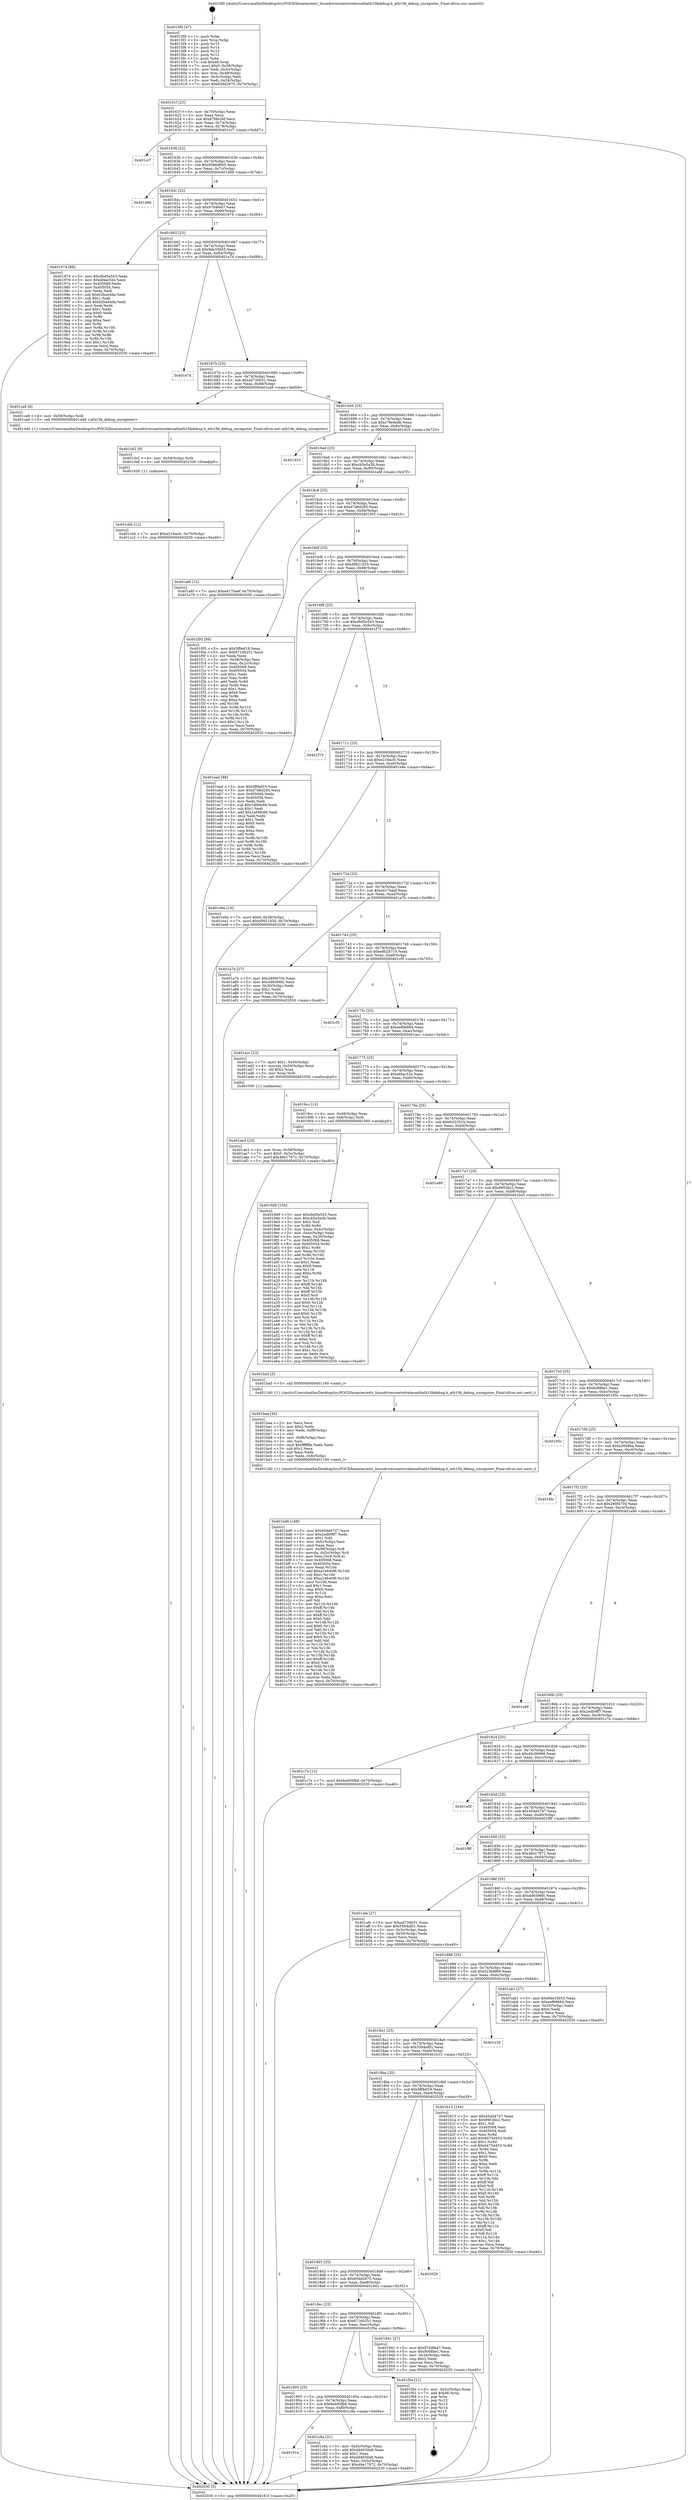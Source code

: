 digraph "0x4015f0" {
  label = "0x4015f0 (/mnt/c/Users/mathe/Desktop/tcc/POCII/binaries/extr_linuxdriversnetwirelessathath10kdebug.h_ath10k_debug_unregister_Final-ollvm.out::main(0))"
  labelloc = "t"
  node[shape=record]

  Entry [label="",width=0.3,height=0.3,shape=circle,fillcolor=black,style=filled]
  "0x40161f" [label="{
     0x40161f [23]\l
     | [instrs]\l
     &nbsp;&nbsp;0x40161f \<+3\>: mov -0x70(%rbp),%eax\l
     &nbsp;&nbsp;0x401622 \<+2\>: mov %eax,%ecx\l
     &nbsp;&nbsp;0x401624 \<+6\>: sub $0x87fdb26f,%ecx\l
     &nbsp;&nbsp;0x40162a \<+3\>: mov %eax,-0x74(%rbp)\l
     &nbsp;&nbsp;0x40162d \<+3\>: mov %ecx,-0x78(%rbp)\l
     &nbsp;&nbsp;0x401630 \<+6\>: je 0000000000401cc7 \<main+0x6d7\>\l
  }"]
  "0x401cc7" [label="{
     0x401cc7\l
  }", style=dashed]
  "0x401636" [label="{
     0x401636 [22]\l
     | [instrs]\l
     &nbsp;&nbsp;0x401636 \<+5\>: jmp 000000000040163b \<main+0x4b\>\l
     &nbsp;&nbsp;0x40163b \<+3\>: mov -0x74(%rbp),%eax\l
     &nbsp;&nbsp;0x40163e \<+5\>: sub $0x9566d605,%eax\l
     &nbsp;&nbsp;0x401643 \<+3\>: mov %eax,-0x7c(%rbp)\l
     &nbsp;&nbsp;0x401646 \<+6\>: je 0000000000401d96 \<main+0x7a6\>\l
  }"]
  Exit [label="",width=0.3,height=0.3,shape=circle,fillcolor=black,style=filled,peripheries=2]
  "0x401d96" [label="{
     0x401d96\l
  }", style=dashed]
  "0x40164c" [label="{
     0x40164c [22]\l
     | [instrs]\l
     &nbsp;&nbsp;0x40164c \<+5\>: jmp 0000000000401651 \<main+0x61\>\l
     &nbsp;&nbsp;0x401651 \<+3\>: mov -0x74(%rbp),%eax\l
     &nbsp;&nbsp;0x401654 \<+5\>: sub $0x97d4fe47,%eax\l
     &nbsp;&nbsp;0x401659 \<+3\>: mov %eax,-0x80(%rbp)\l
     &nbsp;&nbsp;0x40165c \<+6\>: je 0000000000401974 \<main+0x384\>\l
  }"]
  "0x401cbb" [label="{
     0x401cbb [12]\l
     | [instrs]\l
     &nbsp;&nbsp;0x401cbb \<+7\>: movl $0xe216acfc,-0x70(%rbp)\l
     &nbsp;&nbsp;0x401cc2 \<+5\>: jmp 0000000000402030 \<main+0xa40\>\l
  }"]
  "0x401974" [label="{
     0x401974 [88]\l
     | [instrs]\l
     &nbsp;&nbsp;0x401974 \<+5\>: mov $0xdbd5e543,%eax\l
     &nbsp;&nbsp;0x401979 \<+5\>: mov $0xef4ac52e,%ecx\l
     &nbsp;&nbsp;0x40197e \<+7\>: mov 0x405068,%edx\l
     &nbsp;&nbsp;0x401985 \<+7\>: mov 0x405054,%esi\l
     &nbsp;&nbsp;0x40198c \<+2\>: mov %edx,%edi\l
     &nbsp;&nbsp;0x40198e \<+6\>: sub $0xb2ba44da,%edi\l
     &nbsp;&nbsp;0x401994 \<+3\>: sub $0x1,%edi\l
     &nbsp;&nbsp;0x401997 \<+6\>: add $0xb2ba44da,%edi\l
     &nbsp;&nbsp;0x40199d \<+3\>: imul %edi,%edx\l
     &nbsp;&nbsp;0x4019a0 \<+3\>: and $0x1,%edx\l
     &nbsp;&nbsp;0x4019a3 \<+3\>: cmp $0x0,%edx\l
     &nbsp;&nbsp;0x4019a6 \<+4\>: sete %r8b\l
     &nbsp;&nbsp;0x4019aa \<+3\>: cmp $0xa,%esi\l
     &nbsp;&nbsp;0x4019ad \<+4\>: setl %r9b\l
     &nbsp;&nbsp;0x4019b1 \<+3\>: mov %r8b,%r10b\l
     &nbsp;&nbsp;0x4019b4 \<+3\>: and %r9b,%r10b\l
     &nbsp;&nbsp;0x4019b7 \<+3\>: xor %r9b,%r8b\l
     &nbsp;&nbsp;0x4019ba \<+3\>: or %r8b,%r10b\l
     &nbsp;&nbsp;0x4019bd \<+4\>: test $0x1,%r10b\l
     &nbsp;&nbsp;0x4019c1 \<+3\>: cmovne %ecx,%eax\l
     &nbsp;&nbsp;0x4019c4 \<+3\>: mov %eax,-0x70(%rbp)\l
     &nbsp;&nbsp;0x4019c7 \<+5\>: jmp 0000000000402030 \<main+0xa40\>\l
  }"]
  "0x401662" [label="{
     0x401662 [25]\l
     | [instrs]\l
     &nbsp;&nbsp;0x401662 \<+5\>: jmp 0000000000401667 \<main+0x77\>\l
     &nbsp;&nbsp;0x401667 \<+3\>: mov -0x74(%rbp),%eax\l
     &nbsp;&nbsp;0x40166a \<+5\>: sub $0x9de33b55,%eax\l
     &nbsp;&nbsp;0x40166f \<+6\>: mov %eax,-0x84(%rbp)\l
     &nbsp;&nbsp;0x401675 \<+6\>: je 0000000000401e7d \<main+0x88d\>\l
  }"]
  "0x401cb2" [label="{
     0x401cb2 [9]\l
     | [instrs]\l
     &nbsp;&nbsp;0x401cb2 \<+4\>: mov -0x58(%rbp),%rdi\l
     &nbsp;&nbsp;0x401cb6 \<+5\>: call 0000000000401030 \<free@plt\>\l
     | [calls]\l
     &nbsp;&nbsp;0x401030 \{1\} (unknown)\l
  }"]
  "0x401e7d" [label="{
     0x401e7d\l
  }", style=dashed]
  "0x40167b" [label="{
     0x40167b [25]\l
     | [instrs]\l
     &nbsp;&nbsp;0x40167b \<+5\>: jmp 0000000000401680 \<main+0x90\>\l
     &nbsp;&nbsp;0x401680 \<+3\>: mov -0x74(%rbp),%eax\l
     &nbsp;&nbsp;0x401683 \<+5\>: sub $0xad726b31,%eax\l
     &nbsp;&nbsp;0x401688 \<+6\>: mov %eax,-0x88(%rbp)\l
     &nbsp;&nbsp;0x40168e \<+6\>: je 0000000000401ca9 \<main+0x6b9\>\l
  }"]
  "0x40191e" [label="{
     0x40191e\l
  }", style=dashed]
  "0x401ca9" [label="{
     0x401ca9 [9]\l
     | [instrs]\l
     &nbsp;&nbsp;0x401ca9 \<+4\>: mov -0x58(%rbp),%rdi\l
     &nbsp;&nbsp;0x401cad \<+5\>: call 0000000000401440 \<ath10k_debug_unregister\>\l
     | [calls]\l
     &nbsp;&nbsp;0x401440 \{1\} (/mnt/c/Users/mathe/Desktop/tcc/POCII/binaries/extr_linuxdriversnetwirelessathath10kdebug.h_ath10k_debug_unregister_Final-ollvm.out::ath10k_debug_unregister)\l
  }"]
  "0x401694" [label="{
     0x401694 [25]\l
     | [instrs]\l
     &nbsp;&nbsp;0x401694 \<+5\>: jmp 0000000000401699 \<main+0xa9\>\l
     &nbsp;&nbsp;0x401699 \<+3\>: mov -0x74(%rbp),%eax\l
     &nbsp;&nbsp;0x40169c \<+5\>: sub $0xc79e4edb,%eax\l
     &nbsp;&nbsp;0x4016a1 \<+6\>: mov %eax,-0x8c(%rbp)\l
     &nbsp;&nbsp;0x4016a7 \<+6\>: je 0000000000401d10 \<main+0x720\>\l
  }"]
  "0x401c8a" [label="{
     0x401c8a [31]\l
     | [instrs]\l
     &nbsp;&nbsp;0x401c8a \<+3\>: mov -0x5c(%rbp),%eax\l
     &nbsp;&nbsp;0x401c8d \<+5\>: add $0xdd4030a8,%eax\l
     &nbsp;&nbsp;0x401c92 \<+3\>: add $0x1,%eax\l
     &nbsp;&nbsp;0x401c95 \<+5\>: sub $0xdd4030a8,%eax\l
     &nbsp;&nbsp;0x401c9a \<+3\>: mov %eax,-0x5c(%rbp)\l
     &nbsp;&nbsp;0x401c9d \<+7\>: movl $0x48e17872,-0x70(%rbp)\l
     &nbsp;&nbsp;0x401ca4 \<+5\>: jmp 0000000000402030 \<main+0xa40\>\l
  }"]
  "0x401d10" [label="{
     0x401d10\l
  }", style=dashed]
  "0x4016ad" [label="{
     0x4016ad [25]\l
     | [instrs]\l
     &nbsp;&nbsp;0x4016ad \<+5\>: jmp 00000000004016b2 \<main+0xc2\>\l
     &nbsp;&nbsp;0x4016b2 \<+3\>: mov -0x74(%rbp),%eax\l
     &nbsp;&nbsp;0x4016b5 \<+5\>: sub $0xcb5e5a3b,%eax\l
     &nbsp;&nbsp;0x4016ba \<+6\>: mov %eax,-0x90(%rbp)\l
     &nbsp;&nbsp;0x4016c0 \<+6\>: je 0000000000401a6f \<main+0x47f\>\l
  }"]
  "0x401905" [label="{
     0x401905 [25]\l
     | [instrs]\l
     &nbsp;&nbsp;0x401905 \<+5\>: jmp 000000000040190a \<main+0x31a\>\l
     &nbsp;&nbsp;0x40190a \<+3\>: mov -0x74(%rbp),%eax\l
     &nbsp;&nbsp;0x40190d \<+5\>: sub $0x6a495fb8,%eax\l
     &nbsp;&nbsp;0x401912 \<+6\>: mov %eax,-0xf0(%rbp)\l
     &nbsp;&nbsp;0x401918 \<+6\>: je 0000000000401c8a \<main+0x69a\>\l
  }"]
  "0x401a6f" [label="{
     0x401a6f [12]\l
     | [instrs]\l
     &nbsp;&nbsp;0x401a6f \<+7\>: movl $0xe417baef,-0x70(%rbp)\l
     &nbsp;&nbsp;0x401a76 \<+5\>: jmp 0000000000402030 \<main+0xa40\>\l
  }"]
  "0x4016c6" [label="{
     0x4016c6 [25]\l
     | [instrs]\l
     &nbsp;&nbsp;0x4016c6 \<+5\>: jmp 00000000004016cb \<main+0xdb\>\l
     &nbsp;&nbsp;0x4016cb \<+3\>: mov -0x74(%rbp),%eax\l
     &nbsp;&nbsp;0x4016ce \<+5\>: sub $0xd7d6d285,%eax\l
     &nbsp;&nbsp;0x4016d3 \<+6\>: mov %eax,-0x94(%rbp)\l
     &nbsp;&nbsp;0x4016d9 \<+6\>: je 0000000000401f05 \<main+0x915\>\l
  }"]
  "0x401f5e" [label="{
     0x401f5e [21]\l
     | [instrs]\l
     &nbsp;&nbsp;0x401f5e \<+3\>: mov -0x2c(%rbp),%eax\l
     &nbsp;&nbsp;0x401f61 \<+7\>: add $0xe8,%rsp\l
     &nbsp;&nbsp;0x401f68 \<+1\>: pop %rbx\l
     &nbsp;&nbsp;0x401f69 \<+2\>: pop %r12\l
     &nbsp;&nbsp;0x401f6b \<+2\>: pop %r13\l
     &nbsp;&nbsp;0x401f6d \<+2\>: pop %r14\l
     &nbsp;&nbsp;0x401f6f \<+2\>: pop %r15\l
     &nbsp;&nbsp;0x401f71 \<+1\>: pop %rbp\l
     &nbsp;&nbsp;0x401f72 \<+1\>: ret\l
  }"]
  "0x401f05" [label="{
     0x401f05 [89]\l
     | [instrs]\l
     &nbsp;&nbsp;0x401f05 \<+5\>: mov $0x5ff4ef19,%eax\l
     &nbsp;&nbsp;0x401f0a \<+5\>: mov $0x67160251,%ecx\l
     &nbsp;&nbsp;0x401f0f \<+2\>: xor %edx,%edx\l
     &nbsp;&nbsp;0x401f11 \<+3\>: mov -0x38(%rbp),%esi\l
     &nbsp;&nbsp;0x401f14 \<+3\>: mov %esi,-0x2c(%rbp)\l
     &nbsp;&nbsp;0x401f17 \<+7\>: mov 0x405068,%esi\l
     &nbsp;&nbsp;0x401f1e \<+7\>: mov 0x405054,%edi\l
     &nbsp;&nbsp;0x401f25 \<+3\>: sub $0x1,%edx\l
     &nbsp;&nbsp;0x401f28 \<+3\>: mov %esi,%r8d\l
     &nbsp;&nbsp;0x401f2b \<+3\>: add %edx,%r8d\l
     &nbsp;&nbsp;0x401f2e \<+4\>: imul %r8d,%esi\l
     &nbsp;&nbsp;0x401f32 \<+3\>: and $0x1,%esi\l
     &nbsp;&nbsp;0x401f35 \<+3\>: cmp $0x0,%esi\l
     &nbsp;&nbsp;0x401f38 \<+4\>: sete %r9b\l
     &nbsp;&nbsp;0x401f3c \<+3\>: cmp $0xa,%edi\l
     &nbsp;&nbsp;0x401f3f \<+4\>: setl %r10b\l
     &nbsp;&nbsp;0x401f43 \<+3\>: mov %r9b,%r11b\l
     &nbsp;&nbsp;0x401f46 \<+3\>: and %r10b,%r11b\l
     &nbsp;&nbsp;0x401f49 \<+3\>: xor %r10b,%r9b\l
     &nbsp;&nbsp;0x401f4c \<+3\>: or %r9b,%r11b\l
     &nbsp;&nbsp;0x401f4f \<+4\>: test $0x1,%r11b\l
     &nbsp;&nbsp;0x401f53 \<+3\>: cmovne %ecx,%eax\l
     &nbsp;&nbsp;0x401f56 \<+3\>: mov %eax,-0x70(%rbp)\l
     &nbsp;&nbsp;0x401f59 \<+5\>: jmp 0000000000402030 \<main+0xa40\>\l
  }"]
  "0x4016df" [label="{
     0x4016df [25]\l
     | [instrs]\l
     &nbsp;&nbsp;0x4016df \<+5\>: jmp 00000000004016e4 \<main+0xf4\>\l
     &nbsp;&nbsp;0x4016e4 \<+3\>: mov -0x74(%rbp),%eax\l
     &nbsp;&nbsp;0x4016e7 \<+5\>: sub $0xd9921b35,%eax\l
     &nbsp;&nbsp;0x4016ec \<+6\>: mov %eax,-0x98(%rbp)\l
     &nbsp;&nbsp;0x4016f2 \<+6\>: je 0000000000401ead \<main+0x8bd\>\l
  }"]
  "0x401bd6" [label="{
     0x401bd6 [168]\l
     | [instrs]\l
     &nbsp;&nbsp;0x401bd6 \<+5\>: mov $0x45dd4747,%ecx\l
     &nbsp;&nbsp;0x401bdb \<+5\>: mov $0x2edb9ff7,%edx\l
     &nbsp;&nbsp;0x401be0 \<+3\>: mov $0x1,%dil\l
     &nbsp;&nbsp;0x401be3 \<+6\>: mov -0xfc(%rbp),%esi\l
     &nbsp;&nbsp;0x401be9 \<+3\>: imul %eax,%esi\l
     &nbsp;&nbsp;0x401bec \<+4\>: mov -0x58(%rbp),%r8\l
     &nbsp;&nbsp;0x401bf0 \<+4\>: movslq -0x5c(%rbp),%r9\l
     &nbsp;&nbsp;0x401bf4 \<+4\>: mov %esi,(%r8,%r9,4)\l
     &nbsp;&nbsp;0x401bf8 \<+7\>: mov 0x405068,%eax\l
     &nbsp;&nbsp;0x401bff \<+7\>: mov 0x405054,%esi\l
     &nbsp;&nbsp;0x401c06 \<+3\>: mov %eax,%r10d\l
     &nbsp;&nbsp;0x401c09 \<+7\>: add $0xa14640f6,%r10d\l
     &nbsp;&nbsp;0x401c10 \<+4\>: sub $0x1,%r10d\l
     &nbsp;&nbsp;0x401c14 \<+7\>: sub $0xa14640f6,%r10d\l
     &nbsp;&nbsp;0x401c1b \<+4\>: imul %r10d,%eax\l
     &nbsp;&nbsp;0x401c1f \<+3\>: and $0x1,%eax\l
     &nbsp;&nbsp;0x401c22 \<+3\>: cmp $0x0,%eax\l
     &nbsp;&nbsp;0x401c25 \<+4\>: sete %r11b\l
     &nbsp;&nbsp;0x401c29 \<+3\>: cmp $0xa,%esi\l
     &nbsp;&nbsp;0x401c2c \<+3\>: setl %bl\l
     &nbsp;&nbsp;0x401c2f \<+3\>: mov %r11b,%r14b\l
     &nbsp;&nbsp;0x401c32 \<+4\>: xor $0xff,%r14b\l
     &nbsp;&nbsp;0x401c36 \<+3\>: mov %bl,%r15b\l
     &nbsp;&nbsp;0x401c39 \<+4\>: xor $0xff,%r15b\l
     &nbsp;&nbsp;0x401c3d \<+4\>: xor $0x0,%dil\l
     &nbsp;&nbsp;0x401c41 \<+3\>: mov %r14b,%r12b\l
     &nbsp;&nbsp;0x401c44 \<+4\>: and $0x0,%r12b\l
     &nbsp;&nbsp;0x401c48 \<+3\>: and %dil,%r11b\l
     &nbsp;&nbsp;0x401c4b \<+3\>: mov %r15b,%r13b\l
     &nbsp;&nbsp;0x401c4e \<+4\>: and $0x0,%r13b\l
     &nbsp;&nbsp;0x401c52 \<+3\>: and %dil,%bl\l
     &nbsp;&nbsp;0x401c55 \<+3\>: or %r11b,%r12b\l
     &nbsp;&nbsp;0x401c58 \<+3\>: or %bl,%r13b\l
     &nbsp;&nbsp;0x401c5b \<+3\>: xor %r13b,%r12b\l
     &nbsp;&nbsp;0x401c5e \<+3\>: or %r15b,%r14b\l
     &nbsp;&nbsp;0x401c61 \<+4\>: xor $0xff,%r14b\l
     &nbsp;&nbsp;0x401c65 \<+4\>: or $0x0,%dil\l
     &nbsp;&nbsp;0x401c69 \<+3\>: and %dil,%r14b\l
     &nbsp;&nbsp;0x401c6c \<+3\>: or %r14b,%r12b\l
     &nbsp;&nbsp;0x401c6f \<+4\>: test $0x1,%r12b\l
     &nbsp;&nbsp;0x401c73 \<+3\>: cmovne %edx,%ecx\l
     &nbsp;&nbsp;0x401c76 \<+3\>: mov %ecx,-0x70(%rbp)\l
     &nbsp;&nbsp;0x401c79 \<+5\>: jmp 0000000000402030 \<main+0xa40\>\l
  }"]
  "0x401ead" [label="{
     0x401ead [88]\l
     | [instrs]\l
     &nbsp;&nbsp;0x401ead \<+5\>: mov $0x5ff4ef19,%eax\l
     &nbsp;&nbsp;0x401eb2 \<+5\>: mov $0xd7d6d285,%ecx\l
     &nbsp;&nbsp;0x401eb7 \<+7\>: mov 0x405068,%edx\l
     &nbsp;&nbsp;0x401ebe \<+7\>: mov 0x405054,%esi\l
     &nbsp;&nbsp;0x401ec5 \<+2\>: mov %edx,%edi\l
     &nbsp;&nbsp;0x401ec7 \<+6\>: sub $0x1ef48c66,%edi\l
     &nbsp;&nbsp;0x401ecd \<+3\>: sub $0x1,%edi\l
     &nbsp;&nbsp;0x401ed0 \<+6\>: add $0x1ef48c66,%edi\l
     &nbsp;&nbsp;0x401ed6 \<+3\>: imul %edi,%edx\l
     &nbsp;&nbsp;0x401ed9 \<+3\>: and $0x1,%edx\l
     &nbsp;&nbsp;0x401edc \<+3\>: cmp $0x0,%edx\l
     &nbsp;&nbsp;0x401edf \<+4\>: sete %r8b\l
     &nbsp;&nbsp;0x401ee3 \<+3\>: cmp $0xa,%esi\l
     &nbsp;&nbsp;0x401ee6 \<+4\>: setl %r9b\l
     &nbsp;&nbsp;0x401eea \<+3\>: mov %r8b,%r10b\l
     &nbsp;&nbsp;0x401eed \<+3\>: and %r9b,%r10b\l
     &nbsp;&nbsp;0x401ef0 \<+3\>: xor %r9b,%r8b\l
     &nbsp;&nbsp;0x401ef3 \<+3\>: or %r8b,%r10b\l
     &nbsp;&nbsp;0x401ef6 \<+4\>: test $0x1,%r10b\l
     &nbsp;&nbsp;0x401efa \<+3\>: cmovne %ecx,%eax\l
     &nbsp;&nbsp;0x401efd \<+3\>: mov %eax,-0x70(%rbp)\l
     &nbsp;&nbsp;0x401f00 \<+5\>: jmp 0000000000402030 \<main+0xa40\>\l
  }"]
  "0x4016f8" [label="{
     0x4016f8 [25]\l
     | [instrs]\l
     &nbsp;&nbsp;0x4016f8 \<+5\>: jmp 00000000004016fd \<main+0x10d\>\l
     &nbsp;&nbsp;0x4016fd \<+3\>: mov -0x74(%rbp),%eax\l
     &nbsp;&nbsp;0x401700 \<+5\>: sub $0xdbd5e543,%eax\l
     &nbsp;&nbsp;0x401705 \<+6\>: mov %eax,-0x9c(%rbp)\l
     &nbsp;&nbsp;0x40170b \<+6\>: je 0000000000401f73 \<main+0x983\>\l
  }"]
  "0x401baa" [label="{
     0x401baa [44]\l
     | [instrs]\l
     &nbsp;&nbsp;0x401baa \<+2\>: xor %ecx,%ecx\l
     &nbsp;&nbsp;0x401bac \<+5\>: mov $0x2,%edx\l
     &nbsp;&nbsp;0x401bb1 \<+6\>: mov %edx,-0xf8(%rbp)\l
     &nbsp;&nbsp;0x401bb7 \<+1\>: cltd\l
     &nbsp;&nbsp;0x401bb8 \<+6\>: mov -0xf8(%rbp),%esi\l
     &nbsp;&nbsp;0x401bbe \<+2\>: idiv %esi\l
     &nbsp;&nbsp;0x401bc0 \<+6\>: imul $0xfffffffe,%edx,%edx\l
     &nbsp;&nbsp;0x401bc6 \<+3\>: sub $0x1,%ecx\l
     &nbsp;&nbsp;0x401bc9 \<+2\>: sub %ecx,%edx\l
     &nbsp;&nbsp;0x401bcb \<+6\>: mov %edx,-0xfc(%rbp)\l
     &nbsp;&nbsp;0x401bd1 \<+5\>: call 0000000000401160 \<next_i\>\l
     | [calls]\l
     &nbsp;&nbsp;0x401160 \{1\} (/mnt/c/Users/mathe/Desktop/tcc/POCII/binaries/extr_linuxdriversnetwirelessathath10kdebug.h_ath10k_debug_unregister_Final-ollvm.out::next_i)\l
  }"]
  "0x401f73" [label="{
     0x401f73\l
  }", style=dashed]
  "0x401711" [label="{
     0x401711 [25]\l
     | [instrs]\l
     &nbsp;&nbsp;0x401711 \<+5\>: jmp 0000000000401716 \<main+0x126\>\l
     &nbsp;&nbsp;0x401716 \<+3\>: mov -0x74(%rbp),%eax\l
     &nbsp;&nbsp;0x401719 \<+5\>: sub $0xe216acfc,%eax\l
     &nbsp;&nbsp;0x40171e \<+6\>: mov %eax,-0xa0(%rbp)\l
     &nbsp;&nbsp;0x401724 \<+6\>: je 0000000000401e9a \<main+0x8aa\>\l
  }"]
  "0x401ae3" [label="{
     0x401ae3 [23]\l
     | [instrs]\l
     &nbsp;&nbsp;0x401ae3 \<+4\>: mov %rax,-0x58(%rbp)\l
     &nbsp;&nbsp;0x401ae7 \<+7\>: movl $0x0,-0x5c(%rbp)\l
     &nbsp;&nbsp;0x401aee \<+7\>: movl $0x48e17872,-0x70(%rbp)\l
     &nbsp;&nbsp;0x401af5 \<+5\>: jmp 0000000000402030 \<main+0xa40\>\l
  }"]
  "0x401e9a" [label="{
     0x401e9a [19]\l
     | [instrs]\l
     &nbsp;&nbsp;0x401e9a \<+7\>: movl $0x0,-0x38(%rbp)\l
     &nbsp;&nbsp;0x401ea1 \<+7\>: movl $0xd9921b35,-0x70(%rbp)\l
     &nbsp;&nbsp;0x401ea8 \<+5\>: jmp 0000000000402030 \<main+0xa40\>\l
  }"]
  "0x40172a" [label="{
     0x40172a [25]\l
     | [instrs]\l
     &nbsp;&nbsp;0x40172a \<+5\>: jmp 000000000040172f \<main+0x13f\>\l
     &nbsp;&nbsp;0x40172f \<+3\>: mov -0x74(%rbp),%eax\l
     &nbsp;&nbsp;0x401732 \<+5\>: sub $0xe417baef,%eax\l
     &nbsp;&nbsp;0x401737 \<+6\>: mov %eax,-0xa4(%rbp)\l
     &nbsp;&nbsp;0x40173d \<+6\>: je 0000000000401a7b \<main+0x48b\>\l
  }"]
  "0x4019d9" [label="{
     0x4019d9 [150]\l
     | [instrs]\l
     &nbsp;&nbsp;0x4019d9 \<+5\>: mov $0xdbd5e543,%ecx\l
     &nbsp;&nbsp;0x4019de \<+5\>: mov $0xcb5e5a3b,%edx\l
     &nbsp;&nbsp;0x4019e3 \<+3\>: mov $0x1,%sil\l
     &nbsp;&nbsp;0x4019e6 \<+3\>: xor %r8d,%r8d\l
     &nbsp;&nbsp;0x4019e9 \<+3\>: mov %eax,-0x4c(%rbp)\l
     &nbsp;&nbsp;0x4019ec \<+3\>: mov -0x4c(%rbp),%eax\l
     &nbsp;&nbsp;0x4019ef \<+3\>: mov %eax,-0x30(%rbp)\l
     &nbsp;&nbsp;0x4019f2 \<+7\>: mov 0x405068,%eax\l
     &nbsp;&nbsp;0x4019f9 \<+8\>: mov 0x405054,%r9d\l
     &nbsp;&nbsp;0x401a01 \<+4\>: sub $0x1,%r8d\l
     &nbsp;&nbsp;0x401a05 \<+3\>: mov %eax,%r10d\l
     &nbsp;&nbsp;0x401a08 \<+3\>: add %r8d,%r10d\l
     &nbsp;&nbsp;0x401a0b \<+4\>: imul %r10d,%eax\l
     &nbsp;&nbsp;0x401a0f \<+3\>: and $0x1,%eax\l
     &nbsp;&nbsp;0x401a12 \<+3\>: cmp $0x0,%eax\l
     &nbsp;&nbsp;0x401a15 \<+4\>: sete %r11b\l
     &nbsp;&nbsp;0x401a19 \<+4\>: cmp $0xa,%r9d\l
     &nbsp;&nbsp;0x401a1d \<+3\>: setl %bl\l
     &nbsp;&nbsp;0x401a20 \<+3\>: mov %r11b,%r14b\l
     &nbsp;&nbsp;0x401a23 \<+4\>: xor $0xff,%r14b\l
     &nbsp;&nbsp;0x401a27 \<+3\>: mov %bl,%r15b\l
     &nbsp;&nbsp;0x401a2a \<+4\>: xor $0xff,%r15b\l
     &nbsp;&nbsp;0x401a2e \<+4\>: xor $0x0,%sil\l
     &nbsp;&nbsp;0x401a32 \<+3\>: mov %r14b,%r12b\l
     &nbsp;&nbsp;0x401a35 \<+4\>: and $0x0,%r12b\l
     &nbsp;&nbsp;0x401a39 \<+3\>: and %sil,%r11b\l
     &nbsp;&nbsp;0x401a3c \<+3\>: mov %r15b,%r13b\l
     &nbsp;&nbsp;0x401a3f \<+4\>: and $0x0,%r13b\l
     &nbsp;&nbsp;0x401a43 \<+3\>: and %sil,%bl\l
     &nbsp;&nbsp;0x401a46 \<+3\>: or %r11b,%r12b\l
     &nbsp;&nbsp;0x401a49 \<+3\>: or %bl,%r13b\l
     &nbsp;&nbsp;0x401a4c \<+3\>: xor %r13b,%r12b\l
     &nbsp;&nbsp;0x401a4f \<+3\>: or %r15b,%r14b\l
     &nbsp;&nbsp;0x401a52 \<+4\>: xor $0xff,%r14b\l
     &nbsp;&nbsp;0x401a56 \<+4\>: or $0x0,%sil\l
     &nbsp;&nbsp;0x401a5a \<+3\>: and %sil,%r14b\l
     &nbsp;&nbsp;0x401a5d \<+3\>: or %r14b,%r12b\l
     &nbsp;&nbsp;0x401a60 \<+4\>: test $0x1,%r12b\l
     &nbsp;&nbsp;0x401a64 \<+3\>: cmovne %edx,%ecx\l
     &nbsp;&nbsp;0x401a67 \<+3\>: mov %ecx,-0x70(%rbp)\l
     &nbsp;&nbsp;0x401a6a \<+5\>: jmp 0000000000402030 \<main+0xa40\>\l
  }"]
  "0x401a7b" [label="{
     0x401a7b [27]\l
     | [instrs]\l
     &nbsp;&nbsp;0x401a7b \<+5\>: mov $0x289f4704,%eax\l
     &nbsp;&nbsp;0x401a80 \<+5\>: mov $0x4d6596fc,%ecx\l
     &nbsp;&nbsp;0x401a85 \<+3\>: mov -0x30(%rbp),%edx\l
     &nbsp;&nbsp;0x401a88 \<+3\>: cmp $0x1,%edx\l
     &nbsp;&nbsp;0x401a8b \<+3\>: cmovl %ecx,%eax\l
     &nbsp;&nbsp;0x401a8e \<+3\>: mov %eax,-0x70(%rbp)\l
     &nbsp;&nbsp;0x401a91 \<+5\>: jmp 0000000000402030 \<main+0xa40\>\l
  }"]
  "0x401743" [label="{
     0x401743 [25]\l
     | [instrs]\l
     &nbsp;&nbsp;0x401743 \<+5\>: jmp 0000000000401748 \<main+0x158\>\l
     &nbsp;&nbsp;0x401748 \<+3\>: mov -0x74(%rbp),%eax\l
     &nbsp;&nbsp;0x40174b \<+5\>: sub $0xe8b28719,%eax\l
     &nbsp;&nbsp;0x401750 \<+6\>: mov %eax,-0xa8(%rbp)\l
     &nbsp;&nbsp;0x401756 \<+6\>: je 0000000000401cf5 \<main+0x705\>\l
  }"]
  "0x4015f0" [label="{
     0x4015f0 [47]\l
     | [instrs]\l
     &nbsp;&nbsp;0x4015f0 \<+1\>: push %rbp\l
     &nbsp;&nbsp;0x4015f1 \<+3\>: mov %rsp,%rbp\l
     &nbsp;&nbsp;0x4015f4 \<+2\>: push %r15\l
     &nbsp;&nbsp;0x4015f6 \<+2\>: push %r14\l
     &nbsp;&nbsp;0x4015f8 \<+2\>: push %r13\l
     &nbsp;&nbsp;0x4015fa \<+2\>: push %r12\l
     &nbsp;&nbsp;0x4015fc \<+1\>: push %rbx\l
     &nbsp;&nbsp;0x4015fd \<+7\>: sub $0xe8,%rsp\l
     &nbsp;&nbsp;0x401604 \<+7\>: movl $0x0,-0x38(%rbp)\l
     &nbsp;&nbsp;0x40160b \<+3\>: mov %edi,-0x3c(%rbp)\l
     &nbsp;&nbsp;0x40160e \<+4\>: mov %rsi,-0x48(%rbp)\l
     &nbsp;&nbsp;0x401612 \<+3\>: mov -0x3c(%rbp),%edi\l
     &nbsp;&nbsp;0x401615 \<+3\>: mov %edi,-0x34(%rbp)\l
     &nbsp;&nbsp;0x401618 \<+7\>: movl $0x65dd2675,-0x70(%rbp)\l
  }"]
  "0x401cf5" [label="{
     0x401cf5\l
  }", style=dashed]
  "0x40175c" [label="{
     0x40175c [25]\l
     | [instrs]\l
     &nbsp;&nbsp;0x40175c \<+5\>: jmp 0000000000401761 \<main+0x171\>\l
     &nbsp;&nbsp;0x401761 \<+3\>: mov -0x74(%rbp),%eax\l
     &nbsp;&nbsp;0x401764 \<+5\>: sub $0xeef68884,%eax\l
     &nbsp;&nbsp;0x401769 \<+6\>: mov %eax,-0xac(%rbp)\l
     &nbsp;&nbsp;0x40176f \<+6\>: je 0000000000401acc \<main+0x4dc\>\l
  }"]
  "0x402030" [label="{
     0x402030 [5]\l
     | [instrs]\l
     &nbsp;&nbsp;0x402030 \<+5\>: jmp 000000000040161f \<main+0x2f\>\l
  }"]
  "0x401acc" [label="{
     0x401acc [23]\l
     | [instrs]\l
     &nbsp;&nbsp;0x401acc \<+7\>: movl $0x1,-0x50(%rbp)\l
     &nbsp;&nbsp;0x401ad3 \<+4\>: movslq -0x50(%rbp),%rax\l
     &nbsp;&nbsp;0x401ad7 \<+4\>: shl $0x2,%rax\l
     &nbsp;&nbsp;0x401adb \<+3\>: mov %rax,%rdi\l
     &nbsp;&nbsp;0x401ade \<+5\>: call 0000000000401050 \<malloc@plt\>\l
     | [calls]\l
     &nbsp;&nbsp;0x401050 \{1\} (unknown)\l
  }"]
  "0x401775" [label="{
     0x401775 [25]\l
     | [instrs]\l
     &nbsp;&nbsp;0x401775 \<+5\>: jmp 000000000040177a \<main+0x18a\>\l
     &nbsp;&nbsp;0x40177a \<+3\>: mov -0x74(%rbp),%eax\l
     &nbsp;&nbsp;0x40177d \<+5\>: sub $0xef4ac52e,%eax\l
     &nbsp;&nbsp;0x401782 \<+6\>: mov %eax,-0xb0(%rbp)\l
     &nbsp;&nbsp;0x401788 \<+6\>: je 00000000004019cc \<main+0x3dc\>\l
  }"]
  "0x4018ec" [label="{
     0x4018ec [25]\l
     | [instrs]\l
     &nbsp;&nbsp;0x4018ec \<+5\>: jmp 00000000004018f1 \<main+0x301\>\l
     &nbsp;&nbsp;0x4018f1 \<+3\>: mov -0x74(%rbp),%eax\l
     &nbsp;&nbsp;0x4018f4 \<+5\>: sub $0x67160251,%eax\l
     &nbsp;&nbsp;0x4018f9 \<+6\>: mov %eax,-0xec(%rbp)\l
     &nbsp;&nbsp;0x4018ff \<+6\>: je 0000000000401f5e \<main+0x96e\>\l
  }"]
  "0x4019cc" [label="{
     0x4019cc [13]\l
     | [instrs]\l
     &nbsp;&nbsp;0x4019cc \<+4\>: mov -0x48(%rbp),%rax\l
     &nbsp;&nbsp;0x4019d0 \<+4\>: mov 0x8(%rax),%rdi\l
     &nbsp;&nbsp;0x4019d4 \<+5\>: call 0000000000401060 \<atoi@plt\>\l
     | [calls]\l
     &nbsp;&nbsp;0x401060 \{1\} (unknown)\l
  }"]
  "0x40178e" [label="{
     0x40178e [25]\l
     | [instrs]\l
     &nbsp;&nbsp;0x40178e \<+5\>: jmp 0000000000401793 \<main+0x1a3\>\l
     &nbsp;&nbsp;0x401793 \<+3\>: mov -0x74(%rbp),%eax\l
     &nbsp;&nbsp;0x401796 \<+5\>: sub $0xfc02351b,%eax\l
     &nbsp;&nbsp;0x40179b \<+6\>: mov %eax,-0xb4(%rbp)\l
     &nbsp;&nbsp;0x4017a1 \<+6\>: je 0000000000401e89 \<main+0x899\>\l
  }"]
  "0x401941" [label="{
     0x401941 [27]\l
     | [instrs]\l
     &nbsp;&nbsp;0x401941 \<+5\>: mov $0x97d4fe47,%eax\l
     &nbsp;&nbsp;0x401946 \<+5\>: mov $0x9c68be1,%ecx\l
     &nbsp;&nbsp;0x40194b \<+3\>: mov -0x34(%rbp),%edx\l
     &nbsp;&nbsp;0x40194e \<+3\>: cmp $0x2,%edx\l
     &nbsp;&nbsp;0x401951 \<+3\>: cmovne %ecx,%eax\l
     &nbsp;&nbsp;0x401954 \<+3\>: mov %eax,-0x70(%rbp)\l
     &nbsp;&nbsp;0x401957 \<+5\>: jmp 0000000000402030 \<main+0xa40\>\l
  }"]
  "0x401e89" [label="{
     0x401e89\l
  }", style=dashed]
  "0x4017a7" [label="{
     0x4017a7 [25]\l
     | [instrs]\l
     &nbsp;&nbsp;0x4017a7 \<+5\>: jmp 00000000004017ac \<main+0x1bc\>\l
     &nbsp;&nbsp;0x4017ac \<+3\>: mov -0x74(%rbp),%eax\l
     &nbsp;&nbsp;0x4017af \<+5\>: sub $0x8953bc2,%eax\l
     &nbsp;&nbsp;0x4017b4 \<+6\>: mov %eax,-0xb8(%rbp)\l
     &nbsp;&nbsp;0x4017ba \<+6\>: je 0000000000401ba5 \<main+0x5b5\>\l
  }"]
  "0x4018d3" [label="{
     0x4018d3 [25]\l
     | [instrs]\l
     &nbsp;&nbsp;0x4018d3 \<+5\>: jmp 00000000004018d8 \<main+0x2e8\>\l
     &nbsp;&nbsp;0x4018d8 \<+3\>: mov -0x74(%rbp),%eax\l
     &nbsp;&nbsp;0x4018db \<+5\>: sub $0x65dd2675,%eax\l
     &nbsp;&nbsp;0x4018e0 \<+6\>: mov %eax,-0xe8(%rbp)\l
     &nbsp;&nbsp;0x4018e6 \<+6\>: je 0000000000401941 \<main+0x351\>\l
  }"]
  "0x401ba5" [label="{
     0x401ba5 [5]\l
     | [instrs]\l
     &nbsp;&nbsp;0x401ba5 \<+5\>: call 0000000000401160 \<next_i\>\l
     | [calls]\l
     &nbsp;&nbsp;0x401160 \{1\} (/mnt/c/Users/mathe/Desktop/tcc/POCII/binaries/extr_linuxdriversnetwirelessathath10kdebug.h_ath10k_debug_unregister_Final-ollvm.out::next_i)\l
  }"]
  "0x4017c0" [label="{
     0x4017c0 [25]\l
     | [instrs]\l
     &nbsp;&nbsp;0x4017c0 \<+5\>: jmp 00000000004017c5 \<main+0x1d5\>\l
     &nbsp;&nbsp;0x4017c5 \<+3\>: mov -0x74(%rbp),%eax\l
     &nbsp;&nbsp;0x4017c8 \<+5\>: sub $0x9c68be1,%eax\l
     &nbsp;&nbsp;0x4017cd \<+6\>: mov %eax,-0xbc(%rbp)\l
     &nbsp;&nbsp;0x4017d3 \<+6\>: je 000000000040195c \<main+0x36c\>\l
  }"]
  "0x402029" [label="{
     0x402029\l
  }", style=dashed]
  "0x40195c" [label="{
     0x40195c\l
  }", style=dashed]
  "0x4017d9" [label="{
     0x4017d9 [25]\l
     | [instrs]\l
     &nbsp;&nbsp;0x4017d9 \<+5\>: jmp 00000000004017de \<main+0x1ee\>\l
     &nbsp;&nbsp;0x4017de \<+3\>: mov -0x74(%rbp),%eax\l
     &nbsp;&nbsp;0x4017e1 \<+5\>: sub $0xb2658ba,%eax\l
     &nbsp;&nbsp;0x4017e6 \<+6\>: mov %eax,-0xc0(%rbp)\l
     &nbsp;&nbsp;0x4017ec \<+6\>: je 0000000000401fdc \<main+0x9ec\>\l
  }"]
  "0x4018ba" [label="{
     0x4018ba [25]\l
     | [instrs]\l
     &nbsp;&nbsp;0x4018ba \<+5\>: jmp 00000000004018bf \<main+0x2cf\>\l
     &nbsp;&nbsp;0x4018bf \<+3\>: mov -0x74(%rbp),%eax\l
     &nbsp;&nbsp;0x4018c2 \<+5\>: sub $0x5ff4ef19,%eax\l
     &nbsp;&nbsp;0x4018c7 \<+6\>: mov %eax,-0xe4(%rbp)\l
     &nbsp;&nbsp;0x4018cd \<+6\>: je 0000000000402029 \<main+0xa39\>\l
  }"]
  "0x401fdc" [label="{
     0x401fdc\l
  }", style=dashed]
  "0x4017f2" [label="{
     0x4017f2 [25]\l
     | [instrs]\l
     &nbsp;&nbsp;0x4017f2 \<+5\>: jmp 00000000004017f7 \<main+0x207\>\l
     &nbsp;&nbsp;0x4017f7 \<+3\>: mov -0x74(%rbp),%eax\l
     &nbsp;&nbsp;0x4017fa \<+5\>: sub $0x289f4704,%eax\l
     &nbsp;&nbsp;0x4017ff \<+6\>: mov %eax,-0xc4(%rbp)\l
     &nbsp;&nbsp;0x401805 \<+6\>: je 0000000000401a96 \<main+0x4a6\>\l
  }"]
  "0x401b15" [label="{
     0x401b15 [144]\l
     | [instrs]\l
     &nbsp;&nbsp;0x401b15 \<+5\>: mov $0x45dd4747,%eax\l
     &nbsp;&nbsp;0x401b1a \<+5\>: mov $0x8953bc2,%ecx\l
     &nbsp;&nbsp;0x401b1f \<+2\>: mov $0x1,%dl\l
     &nbsp;&nbsp;0x401b21 \<+7\>: mov 0x405068,%esi\l
     &nbsp;&nbsp;0x401b28 \<+7\>: mov 0x405054,%edi\l
     &nbsp;&nbsp;0x401b2f \<+3\>: mov %esi,%r8d\l
     &nbsp;&nbsp;0x401b32 \<+7\>: add $0x6475d453,%r8d\l
     &nbsp;&nbsp;0x401b39 \<+4\>: sub $0x1,%r8d\l
     &nbsp;&nbsp;0x401b3d \<+7\>: sub $0x6475d453,%r8d\l
     &nbsp;&nbsp;0x401b44 \<+4\>: imul %r8d,%esi\l
     &nbsp;&nbsp;0x401b48 \<+3\>: and $0x1,%esi\l
     &nbsp;&nbsp;0x401b4b \<+3\>: cmp $0x0,%esi\l
     &nbsp;&nbsp;0x401b4e \<+4\>: sete %r9b\l
     &nbsp;&nbsp;0x401b52 \<+3\>: cmp $0xa,%edi\l
     &nbsp;&nbsp;0x401b55 \<+4\>: setl %r10b\l
     &nbsp;&nbsp;0x401b59 \<+3\>: mov %r9b,%r11b\l
     &nbsp;&nbsp;0x401b5c \<+4\>: xor $0xff,%r11b\l
     &nbsp;&nbsp;0x401b60 \<+3\>: mov %r10b,%bl\l
     &nbsp;&nbsp;0x401b63 \<+3\>: xor $0xff,%bl\l
     &nbsp;&nbsp;0x401b66 \<+3\>: xor $0x0,%dl\l
     &nbsp;&nbsp;0x401b69 \<+3\>: mov %r11b,%r14b\l
     &nbsp;&nbsp;0x401b6c \<+4\>: and $0x0,%r14b\l
     &nbsp;&nbsp;0x401b70 \<+3\>: and %dl,%r9b\l
     &nbsp;&nbsp;0x401b73 \<+3\>: mov %bl,%r15b\l
     &nbsp;&nbsp;0x401b76 \<+4\>: and $0x0,%r15b\l
     &nbsp;&nbsp;0x401b7a \<+3\>: and %dl,%r10b\l
     &nbsp;&nbsp;0x401b7d \<+3\>: or %r9b,%r14b\l
     &nbsp;&nbsp;0x401b80 \<+3\>: or %r10b,%r15b\l
     &nbsp;&nbsp;0x401b83 \<+3\>: xor %r15b,%r14b\l
     &nbsp;&nbsp;0x401b86 \<+3\>: or %bl,%r11b\l
     &nbsp;&nbsp;0x401b89 \<+4\>: xor $0xff,%r11b\l
     &nbsp;&nbsp;0x401b8d \<+3\>: or $0x0,%dl\l
     &nbsp;&nbsp;0x401b90 \<+3\>: and %dl,%r11b\l
     &nbsp;&nbsp;0x401b93 \<+3\>: or %r11b,%r14b\l
     &nbsp;&nbsp;0x401b96 \<+4\>: test $0x1,%r14b\l
     &nbsp;&nbsp;0x401b9a \<+3\>: cmovne %ecx,%eax\l
     &nbsp;&nbsp;0x401b9d \<+3\>: mov %eax,-0x70(%rbp)\l
     &nbsp;&nbsp;0x401ba0 \<+5\>: jmp 0000000000402030 \<main+0xa40\>\l
  }"]
  "0x401a96" [label="{
     0x401a96\l
  }", style=dashed]
  "0x40180b" [label="{
     0x40180b [25]\l
     | [instrs]\l
     &nbsp;&nbsp;0x40180b \<+5\>: jmp 0000000000401810 \<main+0x220\>\l
     &nbsp;&nbsp;0x401810 \<+3\>: mov -0x74(%rbp),%eax\l
     &nbsp;&nbsp;0x401813 \<+5\>: sub $0x2edb9ff7,%eax\l
     &nbsp;&nbsp;0x401818 \<+6\>: mov %eax,-0xc8(%rbp)\l
     &nbsp;&nbsp;0x40181e \<+6\>: je 0000000000401c7e \<main+0x68e\>\l
  }"]
  "0x4018a1" [label="{
     0x4018a1 [25]\l
     | [instrs]\l
     &nbsp;&nbsp;0x4018a1 \<+5\>: jmp 00000000004018a6 \<main+0x2b6\>\l
     &nbsp;&nbsp;0x4018a6 \<+3\>: mov -0x74(%rbp),%eax\l
     &nbsp;&nbsp;0x4018a9 \<+5\>: sub $0x5594af01,%eax\l
     &nbsp;&nbsp;0x4018ae \<+6\>: mov %eax,-0xe0(%rbp)\l
     &nbsp;&nbsp;0x4018b4 \<+6\>: je 0000000000401b15 \<main+0x525\>\l
  }"]
  "0x401c7e" [label="{
     0x401c7e [12]\l
     | [instrs]\l
     &nbsp;&nbsp;0x401c7e \<+7\>: movl $0x6a495fb8,-0x70(%rbp)\l
     &nbsp;&nbsp;0x401c85 \<+5\>: jmp 0000000000402030 \<main+0xa40\>\l
  }"]
  "0x401824" [label="{
     0x401824 [25]\l
     | [instrs]\l
     &nbsp;&nbsp;0x401824 \<+5\>: jmp 0000000000401829 \<main+0x239\>\l
     &nbsp;&nbsp;0x401829 \<+3\>: mov -0x74(%rbp),%eax\l
     &nbsp;&nbsp;0x40182c \<+5\>: sub $0x40c06966,%eax\l
     &nbsp;&nbsp;0x401831 \<+6\>: mov %eax,-0xcc(%rbp)\l
     &nbsp;&nbsp;0x401837 \<+6\>: je 0000000000401e5f \<main+0x86f\>\l
  }"]
  "0x401e34" [label="{
     0x401e34\l
  }", style=dashed]
  "0x401e5f" [label="{
     0x401e5f\l
  }", style=dashed]
  "0x40183d" [label="{
     0x40183d [25]\l
     | [instrs]\l
     &nbsp;&nbsp;0x40183d \<+5\>: jmp 0000000000401842 \<main+0x252\>\l
     &nbsp;&nbsp;0x401842 \<+3\>: mov -0x74(%rbp),%eax\l
     &nbsp;&nbsp;0x401845 \<+5\>: sub $0x45dd4747,%eax\l
     &nbsp;&nbsp;0x40184a \<+6\>: mov %eax,-0xd0(%rbp)\l
     &nbsp;&nbsp;0x401850 \<+6\>: je 0000000000401f8f \<main+0x99f\>\l
  }"]
  "0x401888" [label="{
     0x401888 [25]\l
     | [instrs]\l
     &nbsp;&nbsp;0x401888 \<+5\>: jmp 000000000040188d \<main+0x29d\>\l
     &nbsp;&nbsp;0x40188d \<+3\>: mov -0x74(%rbp),%eax\l
     &nbsp;&nbsp;0x401890 \<+5\>: sub $0x523b8f69,%eax\l
     &nbsp;&nbsp;0x401895 \<+6\>: mov %eax,-0xdc(%rbp)\l
     &nbsp;&nbsp;0x40189b \<+6\>: je 0000000000401e34 \<main+0x844\>\l
  }"]
  "0x401f8f" [label="{
     0x401f8f\l
  }", style=dashed]
  "0x401856" [label="{
     0x401856 [25]\l
     | [instrs]\l
     &nbsp;&nbsp;0x401856 \<+5\>: jmp 000000000040185b \<main+0x26b\>\l
     &nbsp;&nbsp;0x40185b \<+3\>: mov -0x74(%rbp),%eax\l
     &nbsp;&nbsp;0x40185e \<+5\>: sub $0x48e17872,%eax\l
     &nbsp;&nbsp;0x401863 \<+6\>: mov %eax,-0xd4(%rbp)\l
     &nbsp;&nbsp;0x401869 \<+6\>: je 0000000000401afa \<main+0x50a\>\l
  }"]
  "0x401ab1" [label="{
     0x401ab1 [27]\l
     | [instrs]\l
     &nbsp;&nbsp;0x401ab1 \<+5\>: mov $0x9de33b55,%eax\l
     &nbsp;&nbsp;0x401ab6 \<+5\>: mov $0xeef68884,%ecx\l
     &nbsp;&nbsp;0x401abb \<+3\>: mov -0x30(%rbp),%edx\l
     &nbsp;&nbsp;0x401abe \<+3\>: cmp $0x0,%edx\l
     &nbsp;&nbsp;0x401ac1 \<+3\>: cmove %ecx,%eax\l
     &nbsp;&nbsp;0x401ac4 \<+3\>: mov %eax,-0x70(%rbp)\l
     &nbsp;&nbsp;0x401ac7 \<+5\>: jmp 0000000000402030 \<main+0xa40\>\l
  }"]
  "0x401afa" [label="{
     0x401afa [27]\l
     | [instrs]\l
     &nbsp;&nbsp;0x401afa \<+5\>: mov $0xad726b31,%eax\l
     &nbsp;&nbsp;0x401aff \<+5\>: mov $0x5594af01,%ecx\l
     &nbsp;&nbsp;0x401b04 \<+3\>: mov -0x5c(%rbp),%edx\l
     &nbsp;&nbsp;0x401b07 \<+3\>: cmp -0x50(%rbp),%edx\l
     &nbsp;&nbsp;0x401b0a \<+3\>: cmovl %ecx,%eax\l
     &nbsp;&nbsp;0x401b0d \<+3\>: mov %eax,-0x70(%rbp)\l
     &nbsp;&nbsp;0x401b10 \<+5\>: jmp 0000000000402030 \<main+0xa40\>\l
  }"]
  "0x40186f" [label="{
     0x40186f [25]\l
     | [instrs]\l
     &nbsp;&nbsp;0x40186f \<+5\>: jmp 0000000000401874 \<main+0x284\>\l
     &nbsp;&nbsp;0x401874 \<+3\>: mov -0x74(%rbp),%eax\l
     &nbsp;&nbsp;0x401877 \<+5\>: sub $0x4d6596fc,%eax\l
     &nbsp;&nbsp;0x40187c \<+6\>: mov %eax,-0xd8(%rbp)\l
     &nbsp;&nbsp;0x401882 \<+6\>: je 0000000000401ab1 \<main+0x4c1\>\l
  }"]
  Entry -> "0x4015f0" [label=" 1"]
  "0x40161f" -> "0x401cc7" [label=" 0"]
  "0x40161f" -> "0x401636" [label=" 18"]
  "0x401f5e" -> Exit [label=" 1"]
  "0x401636" -> "0x401d96" [label=" 0"]
  "0x401636" -> "0x40164c" [label=" 18"]
  "0x401f05" -> "0x402030" [label=" 1"]
  "0x40164c" -> "0x401974" [label=" 1"]
  "0x40164c" -> "0x401662" [label=" 17"]
  "0x401ead" -> "0x402030" [label=" 1"]
  "0x401662" -> "0x401e7d" [label=" 0"]
  "0x401662" -> "0x40167b" [label=" 17"]
  "0x401e9a" -> "0x402030" [label=" 1"]
  "0x40167b" -> "0x401ca9" [label=" 1"]
  "0x40167b" -> "0x401694" [label=" 16"]
  "0x401cbb" -> "0x402030" [label=" 1"]
  "0x401694" -> "0x401d10" [label=" 0"]
  "0x401694" -> "0x4016ad" [label=" 16"]
  "0x401cb2" -> "0x401cbb" [label=" 1"]
  "0x4016ad" -> "0x401a6f" [label=" 1"]
  "0x4016ad" -> "0x4016c6" [label=" 15"]
  "0x401c8a" -> "0x402030" [label=" 1"]
  "0x4016c6" -> "0x401f05" [label=" 1"]
  "0x4016c6" -> "0x4016df" [label=" 14"]
  "0x401905" -> "0x40191e" [label=" 0"]
  "0x4016df" -> "0x401ead" [label=" 1"]
  "0x4016df" -> "0x4016f8" [label=" 13"]
  "0x401ca9" -> "0x401cb2" [label=" 1"]
  "0x4016f8" -> "0x401f73" [label=" 0"]
  "0x4016f8" -> "0x401711" [label=" 13"]
  "0x4018ec" -> "0x401905" [label=" 1"]
  "0x401711" -> "0x401e9a" [label=" 1"]
  "0x401711" -> "0x40172a" [label=" 12"]
  "0x4018ec" -> "0x401f5e" [label=" 1"]
  "0x40172a" -> "0x401a7b" [label=" 1"]
  "0x40172a" -> "0x401743" [label=" 11"]
  "0x401905" -> "0x401c8a" [label=" 1"]
  "0x401743" -> "0x401cf5" [label=" 0"]
  "0x401743" -> "0x40175c" [label=" 11"]
  "0x401c7e" -> "0x402030" [label=" 1"]
  "0x40175c" -> "0x401acc" [label=" 1"]
  "0x40175c" -> "0x401775" [label=" 10"]
  "0x401bd6" -> "0x402030" [label=" 1"]
  "0x401775" -> "0x4019cc" [label=" 1"]
  "0x401775" -> "0x40178e" [label=" 9"]
  "0x401baa" -> "0x401bd6" [label=" 1"]
  "0x40178e" -> "0x401e89" [label=" 0"]
  "0x40178e" -> "0x4017a7" [label=" 9"]
  "0x401ba5" -> "0x401baa" [label=" 1"]
  "0x4017a7" -> "0x401ba5" [label=" 1"]
  "0x4017a7" -> "0x4017c0" [label=" 8"]
  "0x401afa" -> "0x402030" [label=" 2"]
  "0x4017c0" -> "0x40195c" [label=" 0"]
  "0x4017c0" -> "0x4017d9" [label=" 8"]
  "0x401ae3" -> "0x402030" [label=" 1"]
  "0x4017d9" -> "0x401fdc" [label=" 0"]
  "0x4017d9" -> "0x4017f2" [label=" 8"]
  "0x401ab1" -> "0x402030" [label=" 1"]
  "0x4017f2" -> "0x401a96" [label=" 0"]
  "0x4017f2" -> "0x40180b" [label=" 8"]
  "0x401a7b" -> "0x402030" [label=" 1"]
  "0x40180b" -> "0x401c7e" [label=" 1"]
  "0x40180b" -> "0x401824" [label=" 7"]
  "0x4019d9" -> "0x402030" [label=" 1"]
  "0x401824" -> "0x401e5f" [label=" 0"]
  "0x401824" -> "0x40183d" [label=" 7"]
  "0x4019cc" -> "0x4019d9" [label=" 1"]
  "0x40183d" -> "0x401f8f" [label=" 0"]
  "0x40183d" -> "0x401856" [label=" 7"]
  "0x402030" -> "0x40161f" [label=" 17"]
  "0x401856" -> "0x401afa" [label=" 2"]
  "0x401856" -> "0x40186f" [label=" 5"]
  "0x4015f0" -> "0x40161f" [label=" 1"]
  "0x40186f" -> "0x401ab1" [label=" 1"]
  "0x40186f" -> "0x401888" [label=" 4"]
  "0x401974" -> "0x402030" [label=" 1"]
  "0x401888" -> "0x401e34" [label=" 0"]
  "0x401888" -> "0x4018a1" [label=" 4"]
  "0x401a6f" -> "0x402030" [label=" 1"]
  "0x4018a1" -> "0x401b15" [label=" 1"]
  "0x4018a1" -> "0x4018ba" [label=" 3"]
  "0x401acc" -> "0x401ae3" [label=" 1"]
  "0x4018ba" -> "0x402029" [label=" 0"]
  "0x4018ba" -> "0x4018d3" [label=" 3"]
  "0x401b15" -> "0x402030" [label=" 1"]
  "0x4018d3" -> "0x401941" [label=" 1"]
  "0x4018d3" -> "0x4018ec" [label=" 2"]
  "0x401941" -> "0x402030" [label=" 1"]
}
